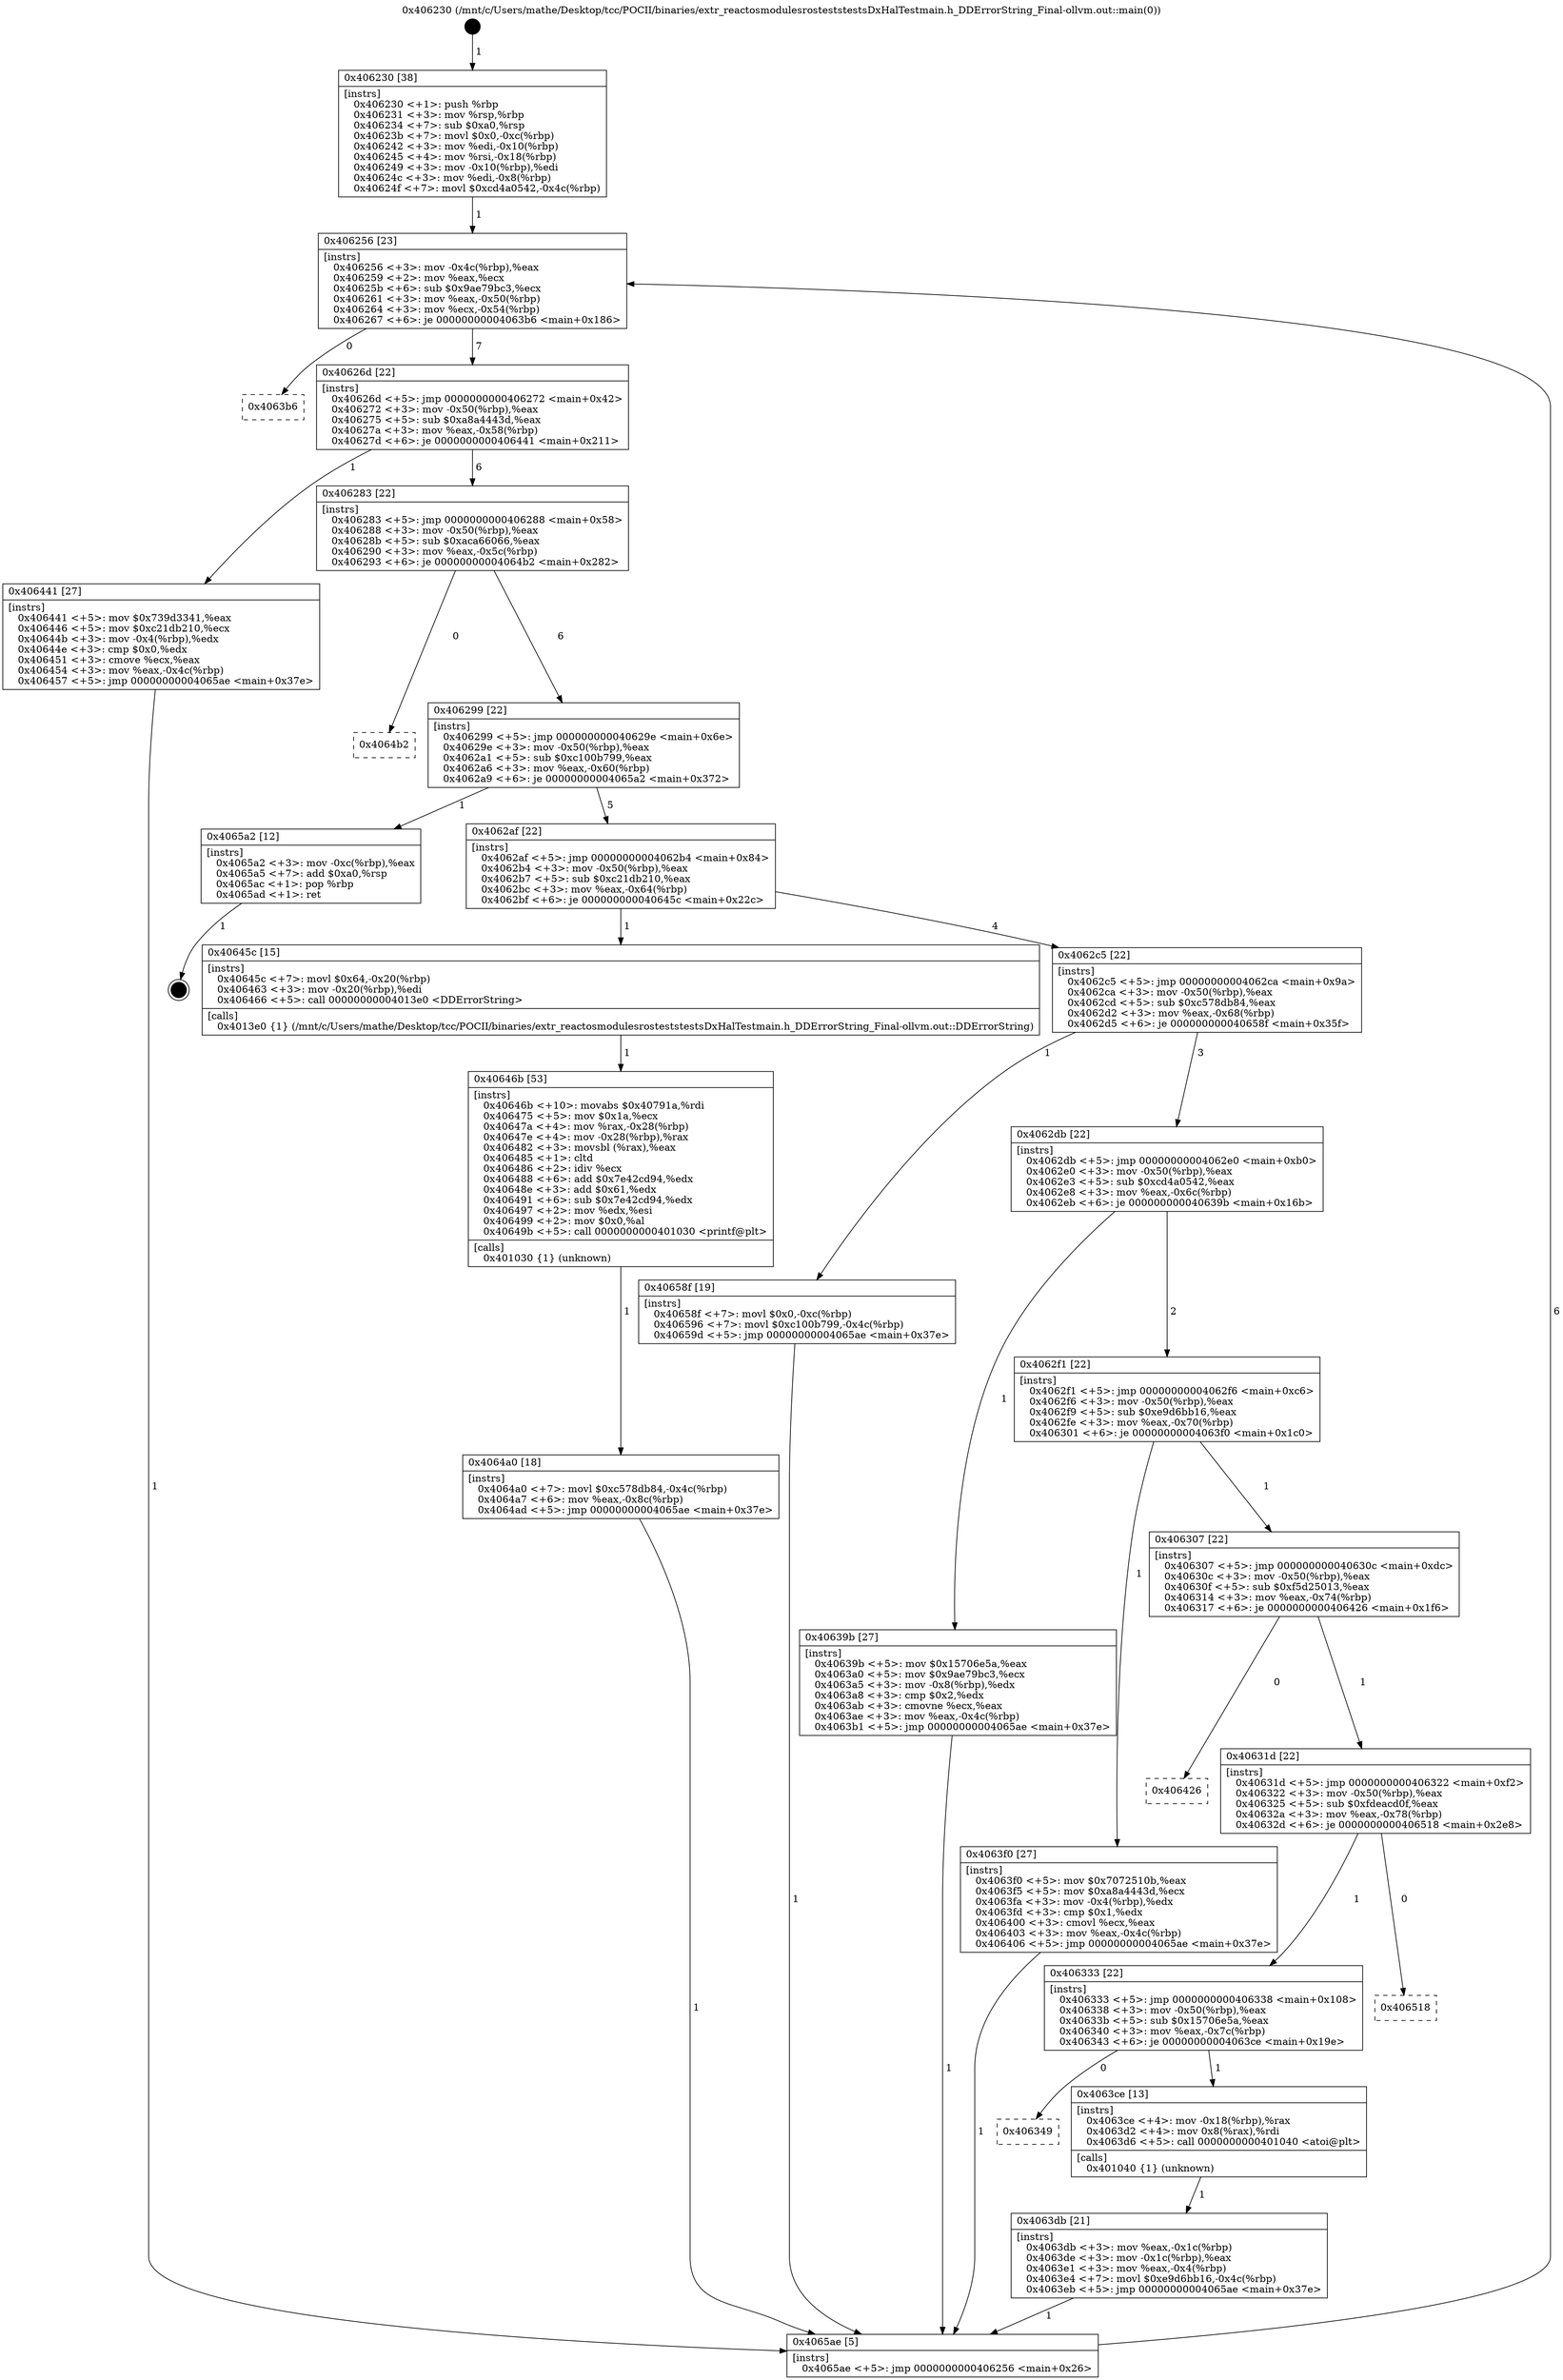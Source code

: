 digraph "0x406230" {
  label = "0x406230 (/mnt/c/Users/mathe/Desktop/tcc/POCII/binaries/extr_reactosmodulesrosteststestsDxHalTestmain.h_DDErrorString_Final-ollvm.out::main(0))"
  labelloc = "t"
  node[shape=record]

  Entry [label="",width=0.3,height=0.3,shape=circle,fillcolor=black,style=filled]
  "0x406256" [label="{
     0x406256 [23]\l
     | [instrs]\l
     &nbsp;&nbsp;0x406256 \<+3\>: mov -0x4c(%rbp),%eax\l
     &nbsp;&nbsp;0x406259 \<+2\>: mov %eax,%ecx\l
     &nbsp;&nbsp;0x40625b \<+6\>: sub $0x9ae79bc3,%ecx\l
     &nbsp;&nbsp;0x406261 \<+3\>: mov %eax,-0x50(%rbp)\l
     &nbsp;&nbsp;0x406264 \<+3\>: mov %ecx,-0x54(%rbp)\l
     &nbsp;&nbsp;0x406267 \<+6\>: je 00000000004063b6 \<main+0x186\>\l
  }"]
  "0x4063b6" [label="{
     0x4063b6\l
  }", style=dashed]
  "0x40626d" [label="{
     0x40626d [22]\l
     | [instrs]\l
     &nbsp;&nbsp;0x40626d \<+5\>: jmp 0000000000406272 \<main+0x42\>\l
     &nbsp;&nbsp;0x406272 \<+3\>: mov -0x50(%rbp),%eax\l
     &nbsp;&nbsp;0x406275 \<+5\>: sub $0xa8a4443d,%eax\l
     &nbsp;&nbsp;0x40627a \<+3\>: mov %eax,-0x58(%rbp)\l
     &nbsp;&nbsp;0x40627d \<+6\>: je 0000000000406441 \<main+0x211\>\l
  }"]
  Exit [label="",width=0.3,height=0.3,shape=circle,fillcolor=black,style=filled,peripheries=2]
  "0x406441" [label="{
     0x406441 [27]\l
     | [instrs]\l
     &nbsp;&nbsp;0x406441 \<+5\>: mov $0x739d3341,%eax\l
     &nbsp;&nbsp;0x406446 \<+5\>: mov $0xc21db210,%ecx\l
     &nbsp;&nbsp;0x40644b \<+3\>: mov -0x4(%rbp),%edx\l
     &nbsp;&nbsp;0x40644e \<+3\>: cmp $0x0,%edx\l
     &nbsp;&nbsp;0x406451 \<+3\>: cmove %ecx,%eax\l
     &nbsp;&nbsp;0x406454 \<+3\>: mov %eax,-0x4c(%rbp)\l
     &nbsp;&nbsp;0x406457 \<+5\>: jmp 00000000004065ae \<main+0x37e\>\l
  }"]
  "0x406283" [label="{
     0x406283 [22]\l
     | [instrs]\l
     &nbsp;&nbsp;0x406283 \<+5\>: jmp 0000000000406288 \<main+0x58\>\l
     &nbsp;&nbsp;0x406288 \<+3\>: mov -0x50(%rbp),%eax\l
     &nbsp;&nbsp;0x40628b \<+5\>: sub $0xaca66066,%eax\l
     &nbsp;&nbsp;0x406290 \<+3\>: mov %eax,-0x5c(%rbp)\l
     &nbsp;&nbsp;0x406293 \<+6\>: je 00000000004064b2 \<main+0x282\>\l
  }"]
  "0x4064a0" [label="{
     0x4064a0 [18]\l
     | [instrs]\l
     &nbsp;&nbsp;0x4064a0 \<+7\>: movl $0xc578db84,-0x4c(%rbp)\l
     &nbsp;&nbsp;0x4064a7 \<+6\>: mov %eax,-0x8c(%rbp)\l
     &nbsp;&nbsp;0x4064ad \<+5\>: jmp 00000000004065ae \<main+0x37e\>\l
  }"]
  "0x4064b2" [label="{
     0x4064b2\l
  }", style=dashed]
  "0x406299" [label="{
     0x406299 [22]\l
     | [instrs]\l
     &nbsp;&nbsp;0x406299 \<+5\>: jmp 000000000040629e \<main+0x6e\>\l
     &nbsp;&nbsp;0x40629e \<+3\>: mov -0x50(%rbp),%eax\l
     &nbsp;&nbsp;0x4062a1 \<+5\>: sub $0xc100b799,%eax\l
     &nbsp;&nbsp;0x4062a6 \<+3\>: mov %eax,-0x60(%rbp)\l
     &nbsp;&nbsp;0x4062a9 \<+6\>: je 00000000004065a2 \<main+0x372\>\l
  }"]
  "0x40646b" [label="{
     0x40646b [53]\l
     | [instrs]\l
     &nbsp;&nbsp;0x40646b \<+10\>: movabs $0x40791a,%rdi\l
     &nbsp;&nbsp;0x406475 \<+5\>: mov $0x1a,%ecx\l
     &nbsp;&nbsp;0x40647a \<+4\>: mov %rax,-0x28(%rbp)\l
     &nbsp;&nbsp;0x40647e \<+4\>: mov -0x28(%rbp),%rax\l
     &nbsp;&nbsp;0x406482 \<+3\>: movsbl (%rax),%eax\l
     &nbsp;&nbsp;0x406485 \<+1\>: cltd\l
     &nbsp;&nbsp;0x406486 \<+2\>: idiv %ecx\l
     &nbsp;&nbsp;0x406488 \<+6\>: add $0x7e42cd94,%edx\l
     &nbsp;&nbsp;0x40648e \<+3\>: add $0x61,%edx\l
     &nbsp;&nbsp;0x406491 \<+6\>: sub $0x7e42cd94,%edx\l
     &nbsp;&nbsp;0x406497 \<+2\>: mov %edx,%esi\l
     &nbsp;&nbsp;0x406499 \<+2\>: mov $0x0,%al\l
     &nbsp;&nbsp;0x40649b \<+5\>: call 0000000000401030 \<printf@plt\>\l
     | [calls]\l
     &nbsp;&nbsp;0x401030 \{1\} (unknown)\l
  }"]
  "0x4065a2" [label="{
     0x4065a2 [12]\l
     | [instrs]\l
     &nbsp;&nbsp;0x4065a2 \<+3\>: mov -0xc(%rbp),%eax\l
     &nbsp;&nbsp;0x4065a5 \<+7\>: add $0xa0,%rsp\l
     &nbsp;&nbsp;0x4065ac \<+1\>: pop %rbp\l
     &nbsp;&nbsp;0x4065ad \<+1\>: ret\l
  }"]
  "0x4062af" [label="{
     0x4062af [22]\l
     | [instrs]\l
     &nbsp;&nbsp;0x4062af \<+5\>: jmp 00000000004062b4 \<main+0x84\>\l
     &nbsp;&nbsp;0x4062b4 \<+3\>: mov -0x50(%rbp),%eax\l
     &nbsp;&nbsp;0x4062b7 \<+5\>: sub $0xc21db210,%eax\l
     &nbsp;&nbsp;0x4062bc \<+3\>: mov %eax,-0x64(%rbp)\l
     &nbsp;&nbsp;0x4062bf \<+6\>: je 000000000040645c \<main+0x22c\>\l
  }"]
  "0x4063db" [label="{
     0x4063db [21]\l
     | [instrs]\l
     &nbsp;&nbsp;0x4063db \<+3\>: mov %eax,-0x1c(%rbp)\l
     &nbsp;&nbsp;0x4063de \<+3\>: mov -0x1c(%rbp),%eax\l
     &nbsp;&nbsp;0x4063e1 \<+3\>: mov %eax,-0x4(%rbp)\l
     &nbsp;&nbsp;0x4063e4 \<+7\>: movl $0xe9d6bb16,-0x4c(%rbp)\l
     &nbsp;&nbsp;0x4063eb \<+5\>: jmp 00000000004065ae \<main+0x37e\>\l
  }"]
  "0x40645c" [label="{
     0x40645c [15]\l
     | [instrs]\l
     &nbsp;&nbsp;0x40645c \<+7\>: movl $0x64,-0x20(%rbp)\l
     &nbsp;&nbsp;0x406463 \<+3\>: mov -0x20(%rbp),%edi\l
     &nbsp;&nbsp;0x406466 \<+5\>: call 00000000004013e0 \<DDErrorString\>\l
     | [calls]\l
     &nbsp;&nbsp;0x4013e0 \{1\} (/mnt/c/Users/mathe/Desktop/tcc/POCII/binaries/extr_reactosmodulesrosteststestsDxHalTestmain.h_DDErrorString_Final-ollvm.out::DDErrorString)\l
  }"]
  "0x4062c5" [label="{
     0x4062c5 [22]\l
     | [instrs]\l
     &nbsp;&nbsp;0x4062c5 \<+5\>: jmp 00000000004062ca \<main+0x9a\>\l
     &nbsp;&nbsp;0x4062ca \<+3\>: mov -0x50(%rbp),%eax\l
     &nbsp;&nbsp;0x4062cd \<+5\>: sub $0xc578db84,%eax\l
     &nbsp;&nbsp;0x4062d2 \<+3\>: mov %eax,-0x68(%rbp)\l
     &nbsp;&nbsp;0x4062d5 \<+6\>: je 000000000040658f \<main+0x35f\>\l
  }"]
  "0x406349" [label="{
     0x406349\l
  }", style=dashed]
  "0x40658f" [label="{
     0x40658f [19]\l
     | [instrs]\l
     &nbsp;&nbsp;0x40658f \<+7\>: movl $0x0,-0xc(%rbp)\l
     &nbsp;&nbsp;0x406596 \<+7\>: movl $0xc100b799,-0x4c(%rbp)\l
     &nbsp;&nbsp;0x40659d \<+5\>: jmp 00000000004065ae \<main+0x37e\>\l
  }"]
  "0x4062db" [label="{
     0x4062db [22]\l
     | [instrs]\l
     &nbsp;&nbsp;0x4062db \<+5\>: jmp 00000000004062e0 \<main+0xb0\>\l
     &nbsp;&nbsp;0x4062e0 \<+3\>: mov -0x50(%rbp),%eax\l
     &nbsp;&nbsp;0x4062e3 \<+5\>: sub $0xcd4a0542,%eax\l
     &nbsp;&nbsp;0x4062e8 \<+3\>: mov %eax,-0x6c(%rbp)\l
     &nbsp;&nbsp;0x4062eb \<+6\>: je 000000000040639b \<main+0x16b\>\l
  }"]
  "0x4063ce" [label="{
     0x4063ce [13]\l
     | [instrs]\l
     &nbsp;&nbsp;0x4063ce \<+4\>: mov -0x18(%rbp),%rax\l
     &nbsp;&nbsp;0x4063d2 \<+4\>: mov 0x8(%rax),%rdi\l
     &nbsp;&nbsp;0x4063d6 \<+5\>: call 0000000000401040 \<atoi@plt\>\l
     | [calls]\l
     &nbsp;&nbsp;0x401040 \{1\} (unknown)\l
  }"]
  "0x40639b" [label="{
     0x40639b [27]\l
     | [instrs]\l
     &nbsp;&nbsp;0x40639b \<+5\>: mov $0x15706e5a,%eax\l
     &nbsp;&nbsp;0x4063a0 \<+5\>: mov $0x9ae79bc3,%ecx\l
     &nbsp;&nbsp;0x4063a5 \<+3\>: mov -0x8(%rbp),%edx\l
     &nbsp;&nbsp;0x4063a8 \<+3\>: cmp $0x2,%edx\l
     &nbsp;&nbsp;0x4063ab \<+3\>: cmovne %ecx,%eax\l
     &nbsp;&nbsp;0x4063ae \<+3\>: mov %eax,-0x4c(%rbp)\l
     &nbsp;&nbsp;0x4063b1 \<+5\>: jmp 00000000004065ae \<main+0x37e\>\l
  }"]
  "0x4062f1" [label="{
     0x4062f1 [22]\l
     | [instrs]\l
     &nbsp;&nbsp;0x4062f1 \<+5\>: jmp 00000000004062f6 \<main+0xc6\>\l
     &nbsp;&nbsp;0x4062f6 \<+3\>: mov -0x50(%rbp),%eax\l
     &nbsp;&nbsp;0x4062f9 \<+5\>: sub $0xe9d6bb16,%eax\l
     &nbsp;&nbsp;0x4062fe \<+3\>: mov %eax,-0x70(%rbp)\l
     &nbsp;&nbsp;0x406301 \<+6\>: je 00000000004063f0 \<main+0x1c0\>\l
  }"]
  "0x4065ae" [label="{
     0x4065ae [5]\l
     | [instrs]\l
     &nbsp;&nbsp;0x4065ae \<+5\>: jmp 0000000000406256 \<main+0x26\>\l
  }"]
  "0x406230" [label="{
     0x406230 [38]\l
     | [instrs]\l
     &nbsp;&nbsp;0x406230 \<+1\>: push %rbp\l
     &nbsp;&nbsp;0x406231 \<+3\>: mov %rsp,%rbp\l
     &nbsp;&nbsp;0x406234 \<+7\>: sub $0xa0,%rsp\l
     &nbsp;&nbsp;0x40623b \<+7\>: movl $0x0,-0xc(%rbp)\l
     &nbsp;&nbsp;0x406242 \<+3\>: mov %edi,-0x10(%rbp)\l
     &nbsp;&nbsp;0x406245 \<+4\>: mov %rsi,-0x18(%rbp)\l
     &nbsp;&nbsp;0x406249 \<+3\>: mov -0x10(%rbp),%edi\l
     &nbsp;&nbsp;0x40624c \<+3\>: mov %edi,-0x8(%rbp)\l
     &nbsp;&nbsp;0x40624f \<+7\>: movl $0xcd4a0542,-0x4c(%rbp)\l
  }"]
  "0x406333" [label="{
     0x406333 [22]\l
     | [instrs]\l
     &nbsp;&nbsp;0x406333 \<+5\>: jmp 0000000000406338 \<main+0x108\>\l
     &nbsp;&nbsp;0x406338 \<+3\>: mov -0x50(%rbp),%eax\l
     &nbsp;&nbsp;0x40633b \<+5\>: sub $0x15706e5a,%eax\l
     &nbsp;&nbsp;0x406340 \<+3\>: mov %eax,-0x7c(%rbp)\l
     &nbsp;&nbsp;0x406343 \<+6\>: je 00000000004063ce \<main+0x19e\>\l
  }"]
  "0x4063f0" [label="{
     0x4063f0 [27]\l
     | [instrs]\l
     &nbsp;&nbsp;0x4063f0 \<+5\>: mov $0x7072510b,%eax\l
     &nbsp;&nbsp;0x4063f5 \<+5\>: mov $0xa8a4443d,%ecx\l
     &nbsp;&nbsp;0x4063fa \<+3\>: mov -0x4(%rbp),%edx\l
     &nbsp;&nbsp;0x4063fd \<+3\>: cmp $0x1,%edx\l
     &nbsp;&nbsp;0x406400 \<+3\>: cmovl %ecx,%eax\l
     &nbsp;&nbsp;0x406403 \<+3\>: mov %eax,-0x4c(%rbp)\l
     &nbsp;&nbsp;0x406406 \<+5\>: jmp 00000000004065ae \<main+0x37e\>\l
  }"]
  "0x406307" [label="{
     0x406307 [22]\l
     | [instrs]\l
     &nbsp;&nbsp;0x406307 \<+5\>: jmp 000000000040630c \<main+0xdc\>\l
     &nbsp;&nbsp;0x40630c \<+3\>: mov -0x50(%rbp),%eax\l
     &nbsp;&nbsp;0x40630f \<+5\>: sub $0xf5d25013,%eax\l
     &nbsp;&nbsp;0x406314 \<+3\>: mov %eax,-0x74(%rbp)\l
     &nbsp;&nbsp;0x406317 \<+6\>: je 0000000000406426 \<main+0x1f6\>\l
  }"]
  "0x406518" [label="{
     0x406518\l
  }", style=dashed]
  "0x406426" [label="{
     0x406426\l
  }", style=dashed]
  "0x40631d" [label="{
     0x40631d [22]\l
     | [instrs]\l
     &nbsp;&nbsp;0x40631d \<+5\>: jmp 0000000000406322 \<main+0xf2\>\l
     &nbsp;&nbsp;0x406322 \<+3\>: mov -0x50(%rbp),%eax\l
     &nbsp;&nbsp;0x406325 \<+5\>: sub $0xfdeacd0f,%eax\l
     &nbsp;&nbsp;0x40632a \<+3\>: mov %eax,-0x78(%rbp)\l
     &nbsp;&nbsp;0x40632d \<+6\>: je 0000000000406518 \<main+0x2e8\>\l
  }"]
  Entry -> "0x406230" [label=" 1"]
  "0x406256" -> "0x4063b6" [label=" 0"]
  "0x406256" -> "0x40626d" [label=" 7"]
  "0x4065a2" -> Exit [label=" 1"]
  "0x40626d" -> "0x406441" [label=" 1"]
  "0x40626d" -> "0x406283" [label=" 6"]
  "0x40658f" -> "0x4065ae" [label=" 1"]
  "0x406283" -> "0x4064b2" [label=" 0"]
  "0x406283" -> "0x406299" [label=" 6"]
  "0x4064a0" -> "0x4065ae" [label=" 1"]
  "0x406299" -> "0x4065a2" [label=" 1"]
  "0x406299" -> "0x4062af" [label=" 5"]
  "0x40646b" -> "0x4064a0" [label=" 1"]
  "0x4062af" -> "0x40645c" [label=" 1"]
  "0x4062af" -> "0x4062c5" [label=" 4"]
  "0x40645c" -> "0x40646b" [label=" 1"]
  "0x4062c5" -> "0x40658f" [label=" 1"]
  "0x4062c5" -> "0x4062db" [label=" 3"]
  "0x406441" -> "0x4065ae" [label=" 1"]
  "0x4062db" -> "0x40639b" [label=" 1"]
  "0x4062db" -> "0x4062f1" [label=" 2"]
  "0x40639b" -> "0x4065ae" [label=" 1"]
  "0x406230" -> "0x406256" [label=" 1"]
  "0x4065ae" -> "0x406256" [label=" 6"]
  "0x4063f0" -> "0x4065ae" [label=" 1"]
  "0x4062f1" -> "0x4063f0" [label=" 1"]
  "0x4062f1" -> "0x406307" [label=" 1"]
  "0x4063ce" -> "0x4063db" [label=" 1"]
  "0x406307" -> "0x406426" [label=" 0"]
  "0x406307" -> "0x40631d" [label=" 1"]
  "0x406333" -> "0x406349" [label=" 0"]
  "0x40631d" -> "0x406518" [label=" 0"]
  "0x40631d" -> "0x406333" [label=" 1"]
  "0x4063db" -> "0x4065ae" [label=" 1"]
  "0x406333" -> "0x4063ce" [label=" 1"]
}
